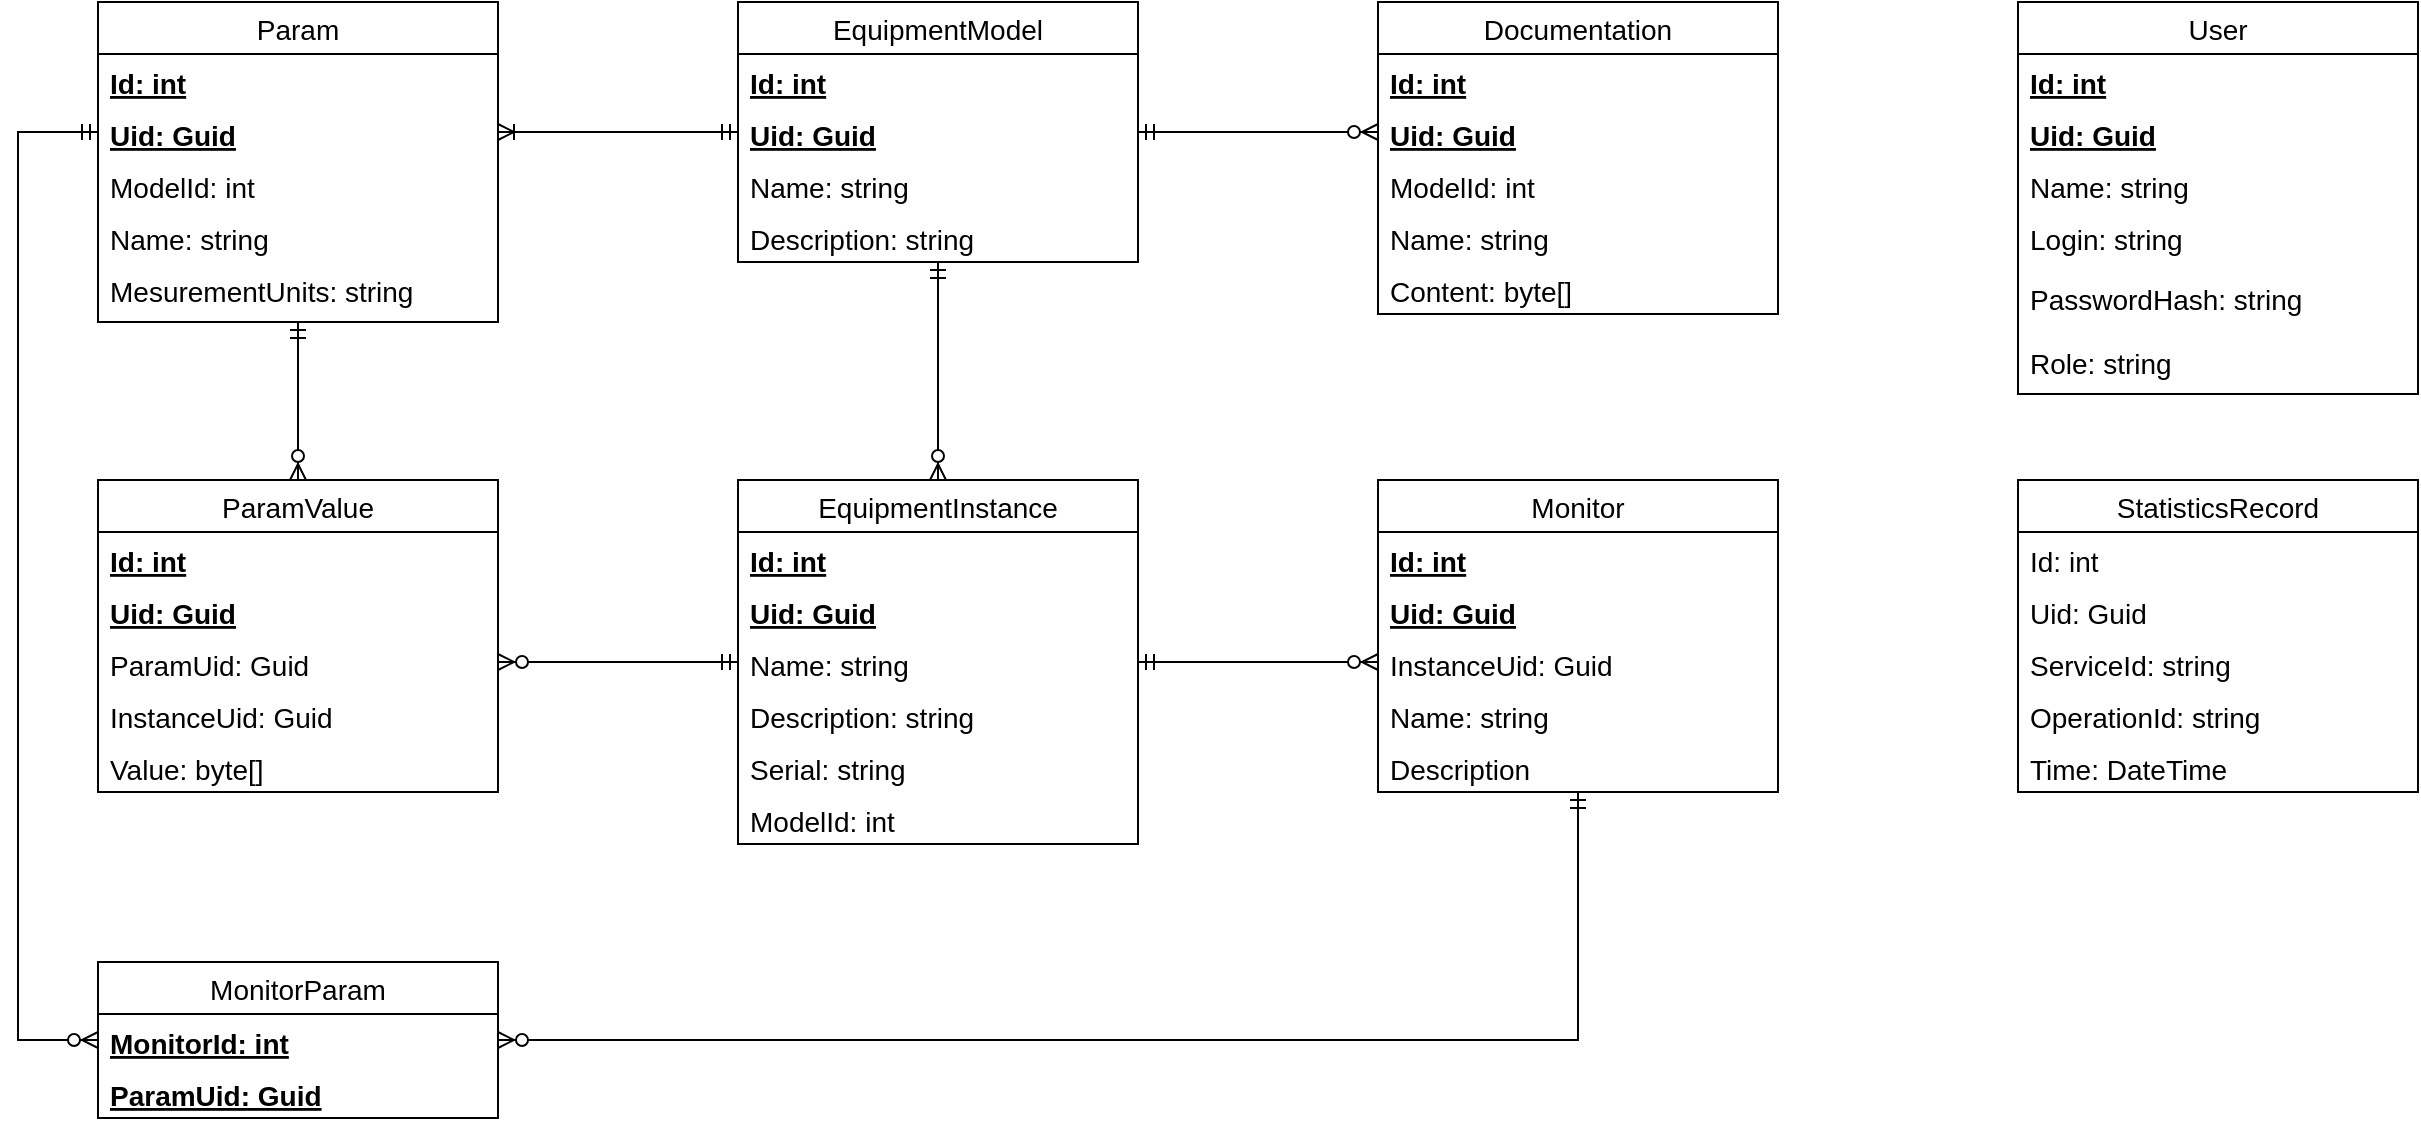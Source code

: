 <mxfile version="14.6.13" type="device"><diagram id="7_gvXvkW-Xf_Sy-OMR4_" name="Page-1"><mxGraphModel dx="2222" dy="1635" grid="1" gridSize="10" guides="1" tooltips="1" connect="1" arrows="1" fold="1" page="0" pageScale="1" pageWidth="827" pageHeight="1169" math="0" shadow="0"><root><mxCell id="0"/><mxCell id="1" parent="0"/><mxCell id="xaV4tCiz5OPvKNjIcxrJ-36" value="EquipmentModel" style="swimlane;fontStyle=0;childLayout=stackLayout;horizontal=1;startSize=26;horizontalStack=0;resizeParent=1;resizeParentMax=0;resizeLast=0;collapsible=1;marginBottom=0;fontSize=14;" vertex="1" parent="1"><mxGeometry x="-360" y="-520" width="200" height="130" as="geometry"/></mxCell><mxCell id="xaV4tCiz5OPvKNjIcxrJ-37" value="Id: int" style="text;strokeColor=none;fillColor=none;align=left;verticalAlign=top;spacingLeft=4;spacingRight=4;overflow=hidden;rotatable=0;points=[[0,0.5],[1,0.5]];portConstraint=eastwest;fontStyle=5;fontSize=14;" vertex="1" parent="xaV4tCiz5OPvKNjIcxrJ-36"><mxGeometry y="26" width="200" height="26" as="geometry"/></mxCell><mxCell id="xaV4tCiz5OPvKNjIcxrJ-79" value="Uid: Guid" style="text;strokeColor=none;fillColor=none;align=left;verticalAlign=top;spacingLeft=4;spacingRight=4;overflow=hidden;rotatable=0;points=[[0,0.5],[1,0.5]];portConstraint=eastwest;fontStyle=5;fontSize=14;" vertex="1" parent="xaV4tCiz5OPvKNjIcxrJ-36"><mxGeometry y="52" width="200" height="26" as="geometry"/></mxCell><mxCell id="xaV4tCiz5OPvKNjIcxrJ-38" value="Name: string" style="text;strokeColor=none;fillColor=none;align=left;verticalAlign=top;spacingLeft=4;spacingRight=4;overflow=hidden;rotatable=0;points=[[0,0.5],[1,0.5]];portConstraint=eastwest;fontSize=14;" vertex="1" parent="xaV4tCiz5OPvKNjIcxrJ-36"><mxGeometry y="78" width="200" height="26" as="geometry"/></mxCell><mxCell id="xaV4tCiz5OPvKNjIcxrJ-39" value="Description: string" style="text;strokeColor=none;fillColor=none;align=left;verticalAlign=top;spacingLeft=4;spacingRight=4;overflow=hidden;rotatable=0;points=[[0,0.5],[1,0.5]];portConstraint=eastwest;fontSize=14;" vertex="1" parent="xaV4tCiz5OPvKNjIcxrJ-36"><mxGeometry y="104" width="200" height="26" as="geometry"/></mxCell><mxCell id="xaV4tCiz5OPvKNjIcxrJ-40" value="Documentation" style="swimlane;fontStyle=0;childLayout=stackLayout;horizontal=1;startSize=26;horizontalStack=0;resizeParent=1;resizeParentMax=0;resizeLast=0;collapsible=1;marginBottom=0;fontSize=14;" vertex="1" parent="1"><mxGeometry x="-40" y="-520" width="200" height="156" as="geometry"/></mxCell><mxCell id="xaV4tCiz5OPvKNjIcxrJ-41" value="Id: int" style="text;strokeColor=none;fillColor=none;align=left;verticalAlign=top;spacingLeft=4;spacingRight=4;overflow=hidden;rotatable=0;points=[[0,0.5],[1,0.5]];portConstraint=eastwest;fontStyle=5;fontSize=14;" vertex="1" parent="xaV4tCiz5OPvKNjIcxrJ-40"><mxGeometry y="26" width="200" height="26" as="geometry"/></mxCell><mxCell id="xaV4tCiz5OPvKNjIcxrJ-42" value="Uid: Guid" style="text;strokeColor=none;fillColor=none;align=left;verticalAlign=top;spacingLeft=4;spacingRight=4;overflow=hidden;rotatable=0;points=[[0,0.5],[1,0.5]];portConstraint=eastwest;fontStyle=5;fontSize=14;" vertex="1" parent="xaV4tCiz5OPvKNjIcxrJ-40"><mxGeometry y="52" width="200" height="26" as="geometry"/></mxCell><mxCell id="xaV4tCiz5OPvKNjIcxrJ-43" value="ModelId: int" style="text;strokeColor=none;fillColor=none;align=left;verticalAlign=top;spacingLeft=4;spacingRight=4;overflow=hidden;rotatable=0;points=[[0,0.5],[1,0.5]];portConstraint=eastwest;fontSize=14;" vertex="1" parent="xaV4tCiz5OPvKNjIcxrJ-40"><mxGeometry y="78" width="200" height="26" as="geometry"/></mxCell><mxCell id="xaV4tCiz5OPvKNjIcxrJ-84" value="Name: string" style="text;strokeColor=none;fillColor=none;align=left;verticalAlign=top;spacingLeft=4;spacingRight=4;overflow=hidden;rotatable=0;points=[[0,0.5],[1,0.5]];portConstraint=eastwest;fontSize=14;" vertex="1" parent="xaV4tCiz5OPvKNjIcxrJ-40"><mxGeometry y="104" width="200" height="26" as="geometry"/></mxCell><mxCell id="xaV4tCiz5OPvKNjIcxrJ-85" value="Content: byte[]" style="text;strokeColor=none;fillColor=none;align=left;verticalAlign=top;spacingLeft=4;spacingRight=4;overflow=hidden;rotatable=0;points=[[0,0.5],[1,0.5]];portConstraint=eastwest;fontSize=14;" vertex="1" parent="xaV4tCiz5OPvKNjIcxrJ-40"><mxGeometry y="130" width="200" height="26" as="geometry"/></mxCell><mxCell id="xaV4tCiz5OPvKNjIcxrJ-94" style="edgeStyle=orthogonalEdgeStyle;rounded=0;orthogonalLoop=1;jettySize=auto;html=1;exitX=0.5;exitY=0;exitDx=0;exitDy=0;entryX=0.5;entryY=1;entryDx=0;entryDy=0;entryPerimeter=0;fontSize=14;startArrow=ERzeroToMany;startFill=1;endArrow=ERmandOne;endFill=0;" edge="1" parent="1" source="xaV4tCiz5OPvKNjIcxrJ-44" target="xaV4tCiz5OPvKNjIcxrJ-39"><mxGeometry relative="1" as="geometry"/></mxCell><mxCell id="xaV4tCiz5OPvKNjIcxrJ-44" value="EquipmentInstance" style="swimlane;fontStyle=0;childLayout=stackLayout;horizontal=1;startSize=26;horizontalStack=0;resizeParent=1;resizeParentMax=0;resizeLast=0;collapsible=1;marginBottom=0;fontSize=14;" vertex="1" parent="1"><mxGeometry x="-360" y="-281" width="200" height="182" as="geometry"/></mxCell><mxCell id="xaV4tCiz5OPvKNjIcxrJ-45" value="Id: int" style="text;strokeColor=none;fillColor=none;align=left;verticalAlign=top;spacingLeft=4;spacingRight=4;overflow=hidden;rotatable=0;points=[[0,0.5],[1,0.5]];portConstraint=eastwest;fontStyle=5;fontSize=14;" vertex="1" parent="xaV4tCiz5OPvKNjIcxrJ-44"><mxGeometry y="26" width="200" height="26" as="geometry"/></mxCell><mxCell id="xaV4tCiz5OPvKNjIcxrJ-81" value="Uid: Guid" style="text;strokeColor=none;fillColor=none;align=left;verticalAlign=top;spacingLeft=4;spacingRight=4;overflow=hidden;rotatable=0;points=[[0,0.5],[1,0.5]];portConstraint=eastwest;fontStyle=5;fontSize=14;" vertex="1" parent="xaV4tCiz5OPvKNjIcxrJ-44"><mxGeometry y="52" width="200" height="26" as="geometry"/></mxCell><mxCell id="xaV4tCiz5OPvKNjIcxrJ-46" value="Name: string" style="text;strokeColor=none;fillColor=none;align=left;verticalAlign=top;spacingLeft=4;spacingRight=4;overflow=hidden;rotatable=0;points=[[0,0.5],[1,0.5]];portConstraint=eastwest;fontSize=14;" vertex="1" parent="xaV4tCiz5OPvKNjIcxrJ-44"><mxGeometry y="78" width="200" height="26" as="geometry"/></mxCell><mxCell id="xaV4tCiz5OPvKNjIcxrJ-47" value="Description: string" style="text;strokeColor=none;fillColor=none;align=left;verticalAlign=top;spacingLeft=4;spacingRight=4;overflow=hidden;rotatable=0;points=[[0,0.5],[1,0.5]];portConstraint=eastwest;fontSize=14;" vertex="1" parent="xaV4tCiz5OPvKNjIcxrJ-44"><mxGeometry y="104" width="200" height="26" as="geometry"/></mxCell><mxCell id="xaV4tCiz5OPvKNjIcxrJ-82" value="Serial: string" style="text;strokeColor=none;fillColor=none;align=left;verticalAlign=top;spacingLeft=4;spacingRight=4;overflow=hidden;rotatable=0;points=[[0,0.5],[1,0.5]];portConstraint=eastwest;fontSize=14;" vertex="1" parent="xaV4tCiz5OPvKNjIcxrJ-44"><mxGeometry y="130" width="200" height="26" as="geometry"/></mxCell><mxCell id="xaV4tCiz5OPvKNjIcxrJ-83" value="ModelId: int" style="text;strokeColor=none;fillColor=none;align=left;verticalAlign=top;spacingLeft=4;spacingRight=4;overflow=hidden;rotatable=0;points=[[0,0.5],[1,0.5]];portConstraint=eastwest;fontSize=14;" vertex="1" parent="xaV4tCiz5OPvKNjIcxrJ-44"><mxGeometry y="156" width="200" height="26" as="geometry"/></mxCell><mxCell id="xaV4tCiz5OPvKNjIcxrJ-48" value="Monitor" style="swimlane;fontStyle=0;childLayout=stackLayout;horizontal=1;startSize=26;horizontalStack=0;resizeParent=1;resizeParentMax=0;resizeLast=0;collapsible=1;marginBottom=0;fontSize=14;" vertex="1" parent="1"><mxGeometry x="-40" y="-281" width="200" height="156" as="geometry"/></mxCell><mxCell id="xaV4tCiz5OPvKNjIcxrJ-86" value="Id: int" style="text;strokeColor=none;fillColor=none;align=left;verticalAlign=top;spacingLeft=4;spacingRight=4;overflow=hidden;rotatable=0;points=[[0,0.5],[1,0.5]];portConstraint=eastwest;fontStyle=5;fontSize=14;" vertex="1" parent="xaV4tCiz5OPvKNjIcxrJ-48"><mxGeometry y="26" width="200" height="26" as="geometry"/></mxCell><mxCell id="xaV4tCiz5OPvKNjIcxrJ-87" value="Uid: Guid" style="text;strokeColor=none;fillColor=none;align=left;verticalAlign=top;spacingLeft=4;spacingRight=4;overflow=hidden;rotatable=0;points=[[0,0.5],[1,0.5]];portConstraint=eastwest;fontStyle=5;fontSize=14;" vertex="1" parent="xaV4tCiz5OPvKNjIcxrJ-48"><mxGeometry y="52" width="200" height="26" as="geometry"/></mxCell><mxCell id="xaV4tCiz5OPvKNjIcxrJ-49" value="InstanceUid: Guid" style="text;strokeColor=none;fillColor=none;align=left;verticalAlign=top;spacingLeft=4;spacingRight=4;overflow=hidden;rotatable=0;points=[[0,0.5],[1,0.5]];portConstraint=eastwest;fontSize=14;" vertex="1" parent="xaV4tCiz5OPvKNjIcxrJ-48"><mxGeometry y="78" width="200" height="26" as="geometry"/></mxCell><mxCell id="xaV4tCiz5OPvKNjIcxrJ-50" value="Name: string" style="text;strokeColor=none;fillColor=none;align=left;verticalAlign=top;spacingLeft=4;spacingRight=4;overflow=hidden;rotatable=0;points=[[0,0.5],[1,0.5]];portConstraint=eastwest;fontSize=14;" vertex="1" parent="xaV4tCiz5OPvKNjIcxrJ-48"><mxGeometry y="104" width="200" height="26" as="geometry"/></mxCell><mxCell id="xaV4tCiz5OPvKNjIcxrJ-51" value="Description" style="text;strokeColor=none;fillColor=none;align=left;verticalAlign=top;spacingLeft=4;spacingRight=4;overflow=hidden;rotatable=0;points=[[0,0.5],[1,0.5]];portConstraint=eastwest;fontSize=14;" vertex="1" parent="xaV4tCiz5OPvKNjIcxrJ-48"><mxGeometry y="130" width="200" height="26" as="geometry"/></mxCell><mxCell id="xaV4tCiz5OPvKNjIcxrJ-52" value="Param" style="swimlane;fontStyle=0;childLayout=stackLayout;horizontal=1;startSize=26;horizontalStack=0;resizeParent=1;resizeParentMax=0;resizeLast=0;collapsible=1;marginBottom=0;fontSize=14;" vertex="1" parent="1"><mxGeometry x="-680" y="-520" width="200" height="160" as="geometry"/></mxCell><mxCell id="xaV4tCiz5OPvKNjIcxrJ-53" value="Id: int" style="text;strokeColor=none;fillColor=none;align=left;verticalAlign=top;spacingLeft=4;spacingRight=4;overflow=hidden;rotatable=0;points=[[0,0.5],[1,0.5]];portConstraint=eastwest;fontStyle=5;fontSize=14;" vertex="1" parent="xaV4tCiz5OPvKNjIcxrJ-52"><mxGeometry y="26" width="200" height="26" as="geometry"/></mxCell><mxCell id="xaV4tCiz5OPvKNjIcxrJ-78" value="Uid: Guid" style="text;strokeColor=none;fillColor=none;align=left;verticalAlign=top;spacingLeft=4;spacingRight=4;overflow=hidden;rotatable=0;points=[[0,0.5],[1,0.5]];portConstraint=eastwest;fontStyle=5;fontSize=14;" vertex="1" parent="xaV4tCiz5OPvKNjIcxrJ-52"><mxGeometry y="52" width="200" height="26" as="geometry"/></mxCell><mxCell id="xaV4tCiz5OPvKNjIcxrJ-100" value="ModelId: int" style="text;strokeColor=none;fillColor=none;align=left;verticalAlign=top;spacingLeft=4;spacingRight=4;overflow=hidden;rotatable=0;points=[[0,0.5],[1,0.5]];portConstraint=eastwest;fontSize=14;" vertex="1" parent="xaV4tCiz5OPvKNjIcxrJ-52"><mxGeometry y="78" width="200" height="26" as="geometry"/></mxCell><mxCell id="xaV4tCiz5OPvKNjIcxrJ-54" value="Name: string" style="text;strokeColor=none;fillColor=none;align=left;verticalAlign=top;spacingLeft=4;spacingRight=4;overflow=hidden;rotatable=0;points=[[0,0.5],[1,0.5]];portConstraint=eastwest;fontSize=14;" vertex="1" parent="xaV4tCiz5OPvKNjIcxrJ-52"><mxGeometry y="104" width="200" height="26" as="geometry"/></mxCell><mxCell id="xaV4tCiz5OPvKNjIcxrJ-55" value="MesurementUnits: string" style="text;strokeColor=none;fillColor=none;align=left;verticalAlign=top;spacingLeft=4;spacingRight=4;overflow=hidden;rotatable=0;points=[[0,0.5],[1,0.5]];portConstraint=eastwest;fontSize=14;" vertex="1" parent="xaV4tCiz5OPvKNjIcxrJ-52"><mxGeometry y="130" width="200" height="30" as="geometry"/></mxCell><mxCell id="xaV4tCiz5OPvKNjIcxrJ-97" style="edgeStyle=orthogonalEdgeStyle;rounded=0;orthogonalLoop=1;jettySize=auto;html=1;exitX=0.5;exitY=0;exitDx=0;exitDy=0;fontSize=14;startArrow=ERzeroToMany;startFill=1;endArrow=ERmandOne;endFill=0;" edge="1" parent="1" source="xaV4tCiz5OPvKNjIcxrJ-56" target="xaV4tCiz5OPvKNjIcxrJ-52"><mxGeometry relative="1" as="geometry"/></mxCell><mxCell id="xaV4tCiz5OPvKNjIcxrJ-56" value="ParamValue" style="swimlane;fontStyle=0;childLayout=stackLayout;horizontal=1;startSize=26;horizontalStack=0;resizeParent=1;resizeParentMax=0;resizeLast=0;collapsible=1;marginBottom=0;fontSize=14;" vertex="1" parent="1"><mxGeometry x="-680" y="-281" width="200" height="156" as="geometry"/></mxCell><mxCell id="xaV4tCiz5OPvKNjIcxrJ-88" value="Id: int" style="text;strokeColor=none;fillColor=none;align=left;verticalAlign=top;spacingLeft=4;spacingRight=4;overflow=hidden;rotatable=0;points=[[0,0.5],[1,0.5]];portConstraint=eastwest;fontStyle=5;fontSize=14;" vertex="1" parent="xaV4tCiz5OPvKNjIcxrJ-56"><mxGeometry y="26" width="200" height="26" as="geometry"/></mxCell><mxCell id="xaV4tCiz5OPvKNjIcxrJ-89" value="Uid: Guid" style="text;strokeColor=none;fillColor=none;align=left;verticalAlign=top;spacingLeft=4;spacingRight=4;overflow=hidden;rotatable=0;points=[[0,0.5],[1,0.5]];portConstraint=eastwest;fontStyle=5;fontSize=14;" vertex="1" parent="xaV4tCiz5OPvKNjIcxrJ-56"><mxGeometry y="52" width="200" height="26" as="geometry"/></mxCell><mxCell id="xaV4tCiz5OPvKNjIcxrJ-57" value="ParamUid: Guid" style="text;strokeColor=none;fillColor=none;align=left;verticalAlign=top;spacingLeft=4;spacingRight=4;overflow=hidden;rotatable=0;points=[[0,0.5],[1,0.5]];portConstraint=eastwest;fontSize=14;" vertex="1" parent="xaV4tCiz5OPvKNjIcxrJ-56"><mxGeometry y="78" width="200" height="26" as="geometry"/></mxCell><mxCell id="xaV4tCiz5OPvKNjIcxrJ-58" value="InstanceUid: Guid" style="text;strokeColor=none;fillColor=none;align=left;verticalAlign=top;spacingLeft=4;spacingRight=4;overflow=hidden;rotatable=0;points=[[0,0.5],[1,0.5]];portConstraint=eastwest;fontSize=14;" vertex="1" parent="xaV4tCiz5OPvKNjIcxrJ-56"><mxGeometry y="104" width="200" height="26" as="geometry"/></mxCell><mxCell id="xaV4tCiz5OPvKNjIcxrJ-59" value="Value: byte[]" style="text;strokeColor=none;fillColor=none;align=left;verticalAlign=top;spacingLeft=4;spacingRight=4;overflow=hidden;rotatable=0;points=[[0,0.5],[1,0.5]];portConstraint=eastwest;fontSize=14;" vertex="1" parent="xaV4tCiz5OPvKNjIcxrJ-56"><mxGeometry y="130" width="200" height="26" as="geometry"/></mxCell><mxCell id="xaV4tCiz5OPvKNjIcxrJ-60" value="User" style="swimlane;fontStyle=0;childLayout=stackLayout;horizontal=1;startSize=26;horizontalStack=0;resizeParent=1;resizeParentMax=0;resizeLast=0;collapsible=1;marginBottom=0;fontSize=14;" vertex="1" parent="1"><mxGeometry x="280" y="-520" width="200" height="196" as="geometry"/></mxCell><mxCell id="xaV4tCiz5OPvKNjIcxrJ-61" value="Id: int" style="text;strokeColor=none;fillColor=none;align=left;verticalAlign=top;spacingLeft=4;spacingRight=4;overflow=hidden;rotatable=0;points=[[0,0.5],[1,0.5]];portConstraint=eastwest;fontStyle=5;fontSize=14;" vertex="1" parent="xaV4tCiz5OPvKNjIcxrJ-60"><mxGeometry y="26" width="200" height="26" as="geometry"/></mxCell><mxCell id="xaV4tCiz5OPvKNjIcxrJ-80" value="Uid: Guid" style="text;strokeColor=none;fillColor=none;align=left;verticalAlign=top;spacingLeft=4;spacingRight=4;overflow=hidden;rotatable=0;points=[[0,0.5],[1,0.5]];portConstraint=eastwest;fontStyle=5;fontSize=14;" vertex="1" parent="xaV4tCiz5OPvKNjIcxrJ-60"><mxGeometry y="52" width="200" height="26" as="geometry"/></mxCell><mxCell id="xaV4tCiz5OPvKNjIcxrJ-62" value="Name: string" style="text;strokeColor=none;fillColor=none;align=left;verticalAlign=top;spacingLeft=4;spacingRight=4;overflow=hidden;rotatable=0;points=[[0,0.5],[1,0.5]];portConstraint=eastwest;fontSize=14;" vertex="1" parent="xaV4tCiz5OPvKNjIcxrJ-60"><mxGeometry y="78" width="200" height="26" as="geometry"/></mxCell><mxCell id="xaV4tCiz5OPvKNjIcxrJ-72" value="Login: string" style="text;strokeColor=none;fillColor=none;align=left;verticalAlign=top;spacingLeft=4;spacingRight=4;overflow=hidden;rotatable=0;points=[[0,0.5],[1,0.5]];portConstraint=eastwest;fontSize=14;" vertex="1" parent="xaV4tCiz5OPvKNjIcxrJ-60"><mxGeometry y="104" width="200" height="30" as="geometry"/></mxCell><mxCell id="xaV4tCiz5OPvKNjIcxrJ-63" value="PasswordHash: string" style="text;strokeColor=none;fillColor=none;align=left;verticalAlign=top;spacingLeft=4;spacingRight=4;overflow=hidden;rotatable=0;points=[[0,0.5],[1,0.5]];portConstraint=eastwest;fontSize=14;" vertex="1" parent="xaV4tCiz5OPvKNjIcxrJ-60"><mxGeometry y="134" width="200" height="32" as="geometry"/></mxCell><mxCell id="xaV4tCiz5OPvKNjIcxrJ-73" value="Role: string&#10;" style="text;strokeColor=none;fillColor=none;align=left;verticalAlign=top;spacingLeft=4;spacingRight=4;overflow=hidden;rotatable=0;points=[[0,0.5],[1,0.5]];portConstraint=eastwest;fontSize=14;" vertex="1" parent="xaV4tCiz5OPvKNjIcxrJ-60"><mxGeometry y="166" width="200" height="30" as="geometry"/></mxCell><mxCell id="xaV4tCiz5OPvKNjIcxrJ-64" value="StatisticsRecord" style="swimlane;fontStyle=0;childLayout=stackLayout;horizontal=1;startSize=26;horizontalStack=0;resizeParent=1;resizeParentMax=0;resizeLast=0;collapsible=1;marginBottom=0;fontSize=14;" vertex="1" parent="1"><mxGeometry x="280" y="-281" width="200" height="156" as="geometry"/></mxCell><mxCell id="xaV4tCiz5OPvKNjIcxrJ-65" value="Id: int" style="text;strokeColor=none;fillColor=none;align=left;verticalAlign=top;spacingLeft=4;spacingRight=4;overflow=hidden;rotatable=0;points=[[0,0.5],[1,0.5]];portConstraint=eastwest;fontSize=14;" vertex="1" parent="xaV4tCiz5OPvKNjIcxrJ-64"><mxGeometry y="26" width="200" height="26" as="geometry"/></mxCell><mxCell id="xaV4tCiz5OPvKNjIcxrJ-66" value="Uid: Guid" style="text;strokeColor=none;fillColor=none;align=left;verticalAlign=top;spacingLeft=4;spacingRight=4;overflow=hidden;rotatable=0;points=[[0,0.5],[1,0.5]];portConstraint=eastwest;fontSize=14;" vertex="1" parent="xaV4tCiz5OPvKNjIcxrJ-64"><mxGeometry y="52" width="200" height="26" as="geometry"/></mxCell><mxCell id="xaV4tCiz5OPvKNjIcxrJ-67" value="ServiceId: string" style="text;strokeColor=none;fillColor=none;align=left;verticalAlign=top;spacingLeft=4;spacingRight=4;overflow=hidden;rotatable=0;points=[[0,0.5],[1,0.5]];portConstraint=eastwest;fontSize=14;" vertex="1" parent="xaV4tCiz5OPvKNjIcxrJ-64"><mxGeometry y="78" width="200" height="26" as="geometry"/></mxCell><mxCell id="xaV4tCiz5OPvKNjIcxrJ-90" value="OperationId: string" style="text;strokeColor=none;fillColor=none;align=left;verticalAlign=top;spacingLeft=4;spacingRight=4;overflow=hidden;rotatable=0;points=[[0,0.5],[1,0.5]];portConstraint=eastwest;fontSize=14;" vertex="1" parent="xaV4tCiz5OPvKNjIcxrJ-64"><mxGeometry y="104" width="200" height="26" as="geometry"/></mxCell><mxCell id="xaV4tCiz5OPvKNjIcxrJ-91" value="Time: DateTime" style="text;strokeColor=none;fillColor=none;align=left;verticalAlign=top;spacingLeft=4;spacingRight=4;overflow=hidden;rotatable=0;points=[[0,0.5],[1,0.5]];portConstraint=eastwest;fontSize=14;" vertex="1" parent="xaV4tCiz5OPvKNjIcxrJ-64"><mxGeometry y="130" width="200" height="26" as="geometry"/></mxCell><mxCell id="xaV4tCiz5OPvKNjIcxrJ-68" value="MonitorParam" style="swimlane;fontStyle=0;childLayout=stackLayout;horizontal=1;startSize=26;horizontalStack=0;resizeParent=1;resizeParentMax=0;resizeLast=0;collapsible=1;marginBottom=0;fontSize=14;" vertex="1" parent="1"><mxGeometry x="-680" y="-40" width="200" height="78" as="geometry"/></mxCell><mxCell id="xaV4tCiz5OPvKNjIcxrJ-69" value="MonitorId: int" style="text;strokeColor=none;fillColor=none;align=left;verticalAlign=top;spacingLeft=4;spacingRight=4;overflow=hidden;rotatable=0;points=[[0,0.5],[1,0.5]];portConstraint=eastwest;fontStyle=5;fontSize=14;" vertex="1" parent="xaV4tCiz5OPvKNjIcxrJ-68"><mxGeometry y="26" width="200" height="26" as="geometry"/></mxCell><mxCell id="xaV4tCiz5OPvKNjIcxrJ-70" value="ParamUid: Guid" style="text;strokeColor=none;fillColor=none;align=left;verticalAlign=top;spacingLeft=4;spacingRight=4;overflow=hidden;rotatable=0;points=[[0,0.5],[1,0.5]];portConstraint=eastwest;fontStyle=5;fontSize=14;" vertex="1" parent="xaV4tCiz5OPvKNjIcxrJ-68"><mxGeometry y="52" width="200" height="26" as="geometry"/></mxCell><mxCell id="xaV4tCiz5OPvKNjIcxrJ-92" style="edgeStyle=orthogonalEdgeStyle;rounded=0;orthogonalLoop=1;jettySize=auto;html=1;exitX=1;exitY=0.5;exitDx=0;exitDy=0;fontSize=14;startArrow=ERoneToMany;startFill=0;endArrow=ERmandOne;endFill=0;" edge="1" parent="1" source="xaV4tCiz5OPvKNjIcxrJ-78" target="xaV4tCiz5OPvKNjIcxrJ-79"><mxGeometry relative="1" as="geometry"/></mxCell><mxCell id="xaV4tCiz5OPvKNjIcxrJ-93" style="edgeStyle=orthogonalEdgeStyle;rounded=0;orthogonalLoop=1;jettySize=auto;html=1;exitX=1;exitY=0.5;exitDx=0;exitDy=0;entryX=0;entryY=0.5;entryDx=0;entryDy=0;fontSize=14;startArrow=ERmandOne;startFill=0;endArrow=ERzeroToMany;endFill=1;" edge="1" parent="1" source="xaV4tCiz5OPvKNjIcxrJ-79" target="xaV4tCiz5OPvKNjIcxrJ-42"><mxGeometry relative="1" as="geometry"/></mxCell><mxCell id="xaV4tCiz5OPvKNjIcxrJ-95" style="edgeStyle=orthogonalEdgeStyle;rounded=0;orthogonalLoop=1;jettySize=auto;html=1;exitX=1;exitY=0.5;exitDx=0;exitDy=0;fontSize=14;startArrow=ERmandOne;startFill=0;endArrow=ERzeroToMany;endFill=1;" edge="1" parent="1" source="xaV4tCiz5OPvKNjIcxrJ-46" target="xaV4tCiz5OPvKNjIcxrJ-49"><mxGeometry relative="1" as="geometry"/></mxCell><mxCell id="xaV4tCiz5OPvKNjIcxrJ-98" style="edgeStyle=orthogonalEdgeStyle;rounded=0;orthogonalLoop=1;jettySize=auto;html=1;exitX=1;exitY=0.5;exitDx=0;exitDy=0;fontSize=14;startArrow=ERzeroToMany;startFill=1;endArrow=ERmandOne;endFill=0;" edge="1" parent="1" source="xaV4tCiz5OPvKNjIcxrJ-69" target="xaV4tCiz5OPvKNjIcxrJ-48"><mxGeometry relative="1" as="geometry"/></mxCell><mxCell id="xaV4tCiz5OPvKNjIcxrJ-99" style="edgeStyle=orthogonalEdgeStyle;rounded=0;orthogonalLoop=1;jettySize=auto;html=1;exitX=0;exitY=0.5;exitDx=0;exitDy=0;entryX=0;entryY=0.5;entryDx=0;entryDy=0;fontSize=14;startArrow=ERmandOne;startFill=0;endArrow=ERzeroToMany;endFill=1;" edge="1" parent="1" source="xaV4tCiz5OPvKNjIcxrJ-78" target="xaV4tCiz5OPvKNjIcxrJ-69"><mxGeometry relative="1" as="geometry"><Array as="points"><mxPoint x="-720" y="-455"/><mxPoint x="-720" y="-1"/></Array></mxGeometry></mxCell><mxCell id="xaV4tCiz5OPvKNjIcxrJ-101" style="edgeStyle=orthogonalEdgeStyle;rounded=0;orthogonalLoop=1;jettySize=auto;html=1;exitX=1;exitY=0.5;exitDx=0;exitDy=0;fontSize=14;startArrow=ERzeroToMany;startFill=1;endArrow=ERmandOne;endFill=0;" edge="1" parent="1" source="xaV4tCiz5OPvKNjIcxrJ-57" target="xaV4tCiz5OPvKNjIcxrJ-46"><mxGeometry relative="1" as="geometry"/></mxCell></root></mxGraphModel></diagram></mxfile>